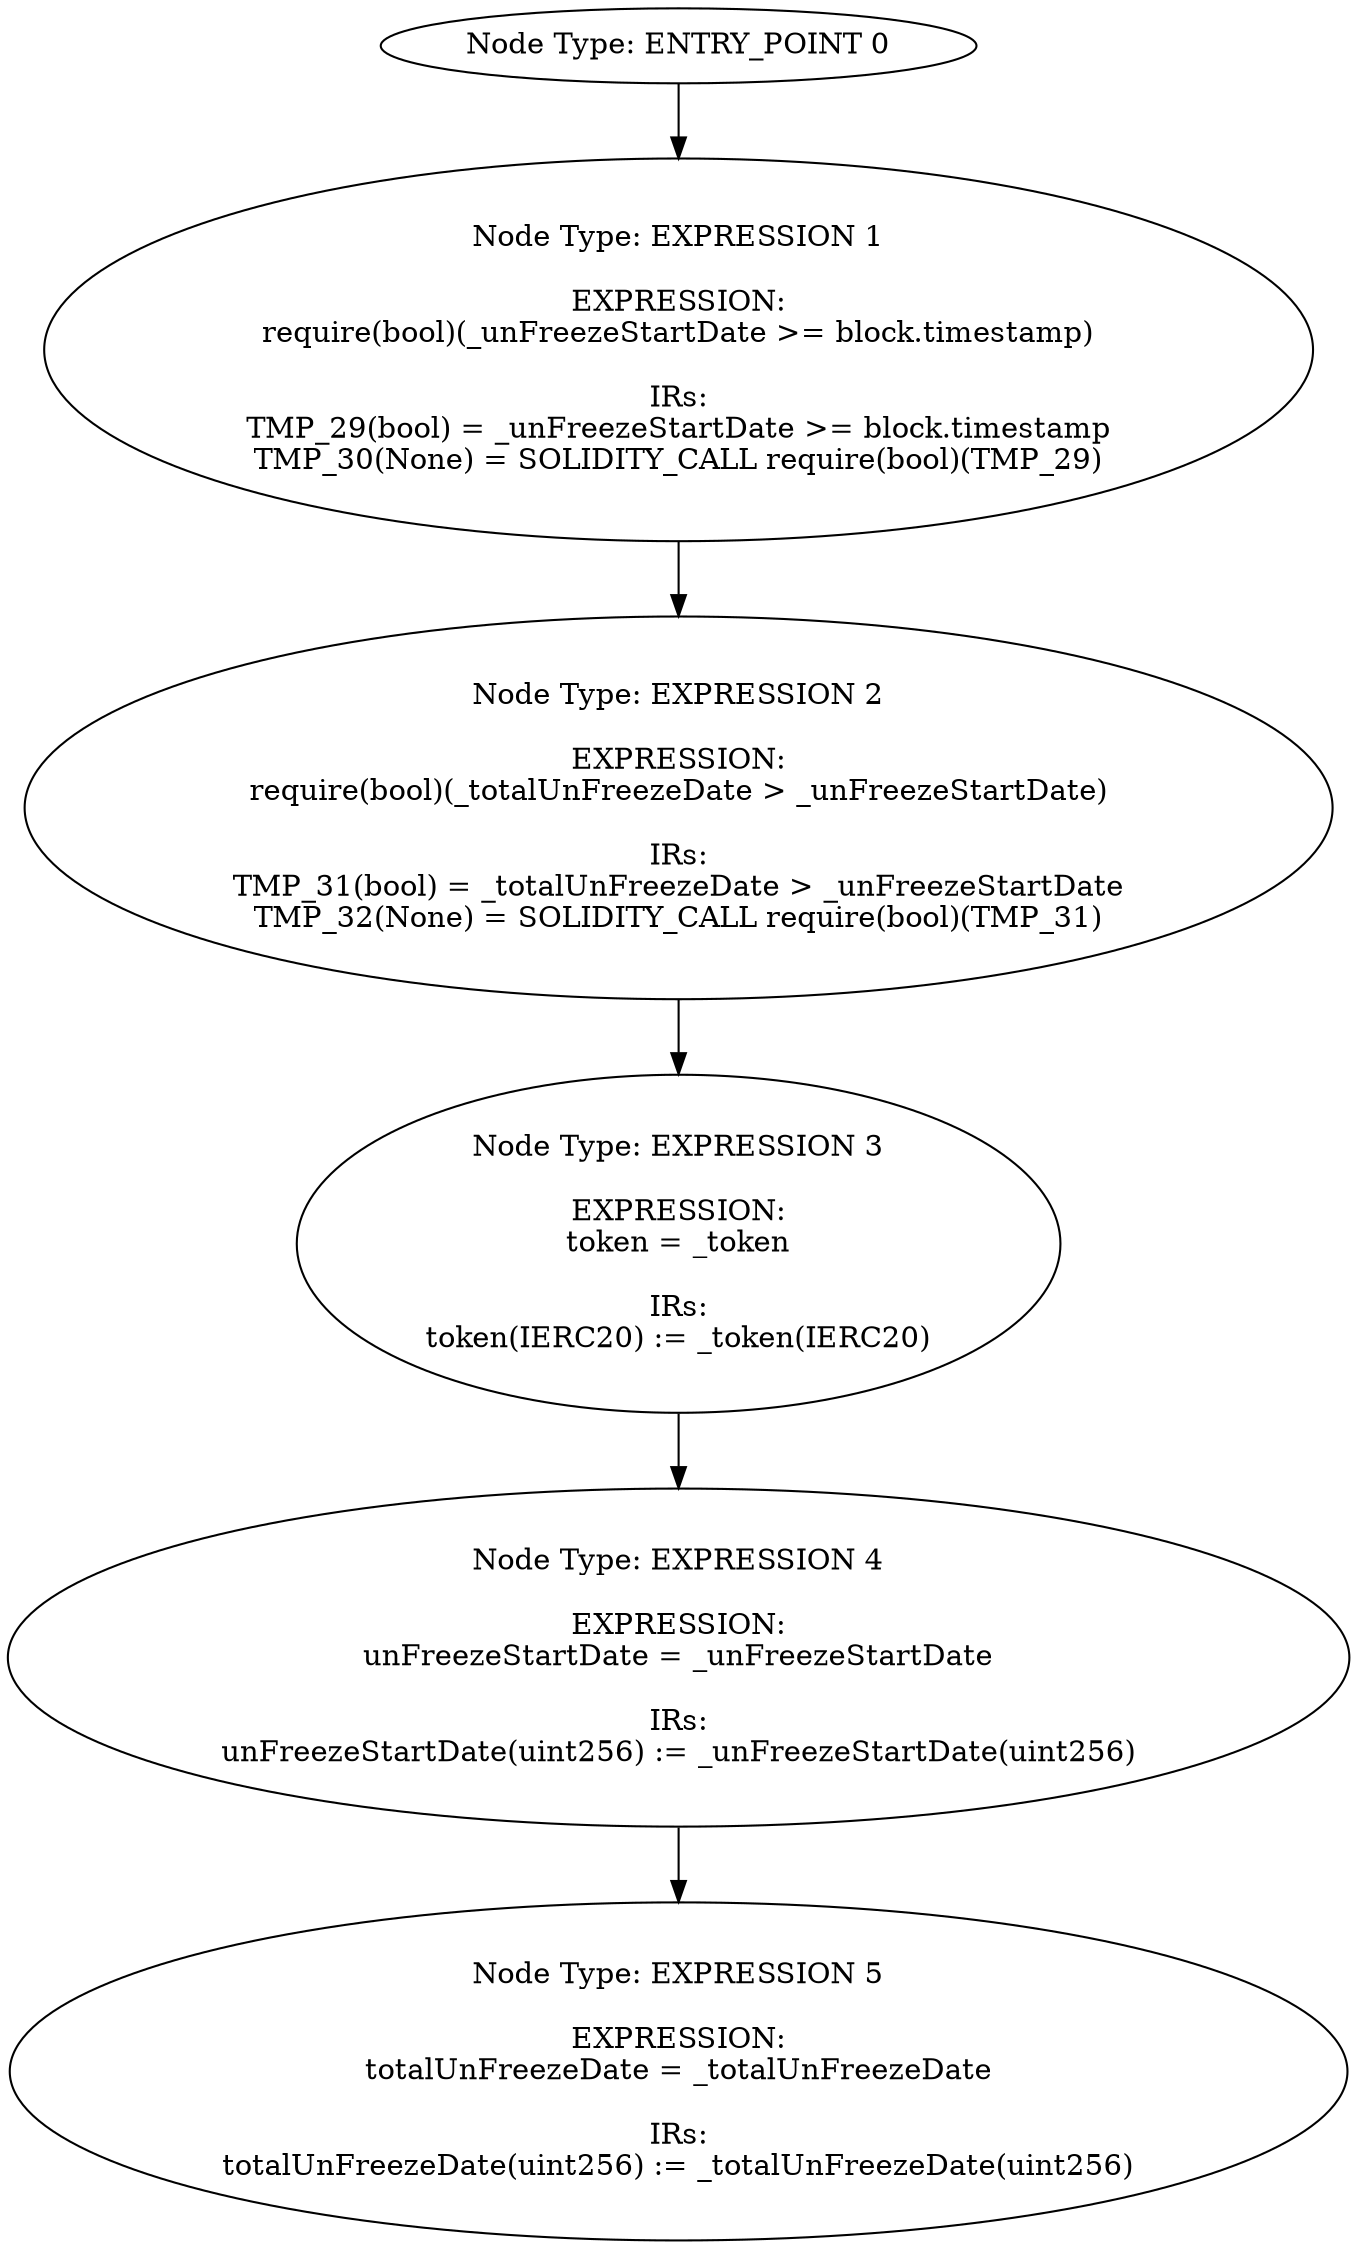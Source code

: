 digraph{
0[label="Node Type: ENTRY_POINT 0
"];
0->1;
1[label="Node Type: EXPRESSION 1

EXPRESSION:
require(bool)(_unFreezeStartDate >= block.timestamp)

IRs:
TMP_29(bool) = _unFreezeStartDate >= block.timestamp
TMP_30(None) = SOLIDITY_CALL require(bool)(TMP_29)"];
1->2;
2[label="Node Type: EXPRESSION 2

EXPRESSION:
require(bool)(_totalUnFreezeDate > _unFreezeStartDate)

IRs:
TMP_31(bool) = _totalUnFreezeDate > _unFreezeStartDate
TMP_32(None) = SOLIDITY_CALL require(bool)(TMP_31)"];
2->3;
3[label="Node Type: EXPRESSION 3

EXPRESSION:
token = _token

IRs:
token(IERC20) := _token(IERC20)"];
3->4;
4[label="Node Type: EXPRESSION 4

EXPRESSION:
unFreezeStartDate = _unFreezeStartDate

IRs:
unFreezeStartDate(uint256) := _unFreezeStartDate(uint256)"];
4->5;
5[label="Node Type: EXPRESSION 5

EXPRESSION:
totalUnFreezeDate = _totalUnFreezeDate

IRs:
totalUnFreezeDate(uint256) := _totalUnFreezeDate(uint256)"];
}
